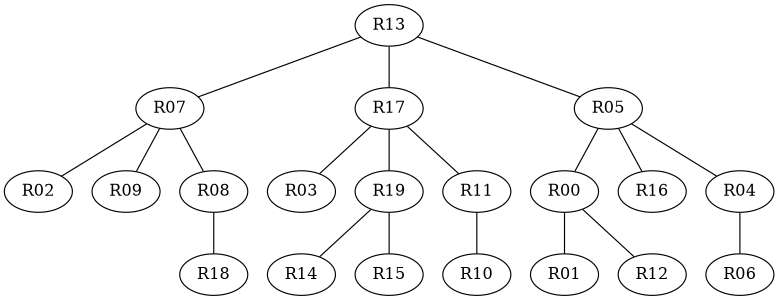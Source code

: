 graph {
	graph [size="12,2"]
	R13
	R07
	R13 -- R07
	R13
	R17
	R13 -- R17
	R13
	R05
	R13 -- R05
	R07
	R02
	R07 -- R02
	R07
	R09
	R07 -- R09
	R07
	R08
	R07 -- R08
	R17
	R03
	R17 -- R03
	R17
	R19
	R17 -- R19
	R17
	R11
	R17 -- R11
	R05
	R00
	R05 -- R00
	R05
	R16
	R05 -- R16
	R05
	R04
	R05 -- R04
	R08
	R18
	R08 -- R18
	R11
	R10
	R11 -- R10
	R04
	R06
	R04 -- R06
	R00
	R01
	R00 -- R01
	R00
	R12
	R00 -- R12
	R19
	R14
	R19 -- R14
	R19
	R15
	R19 -- R15
}
